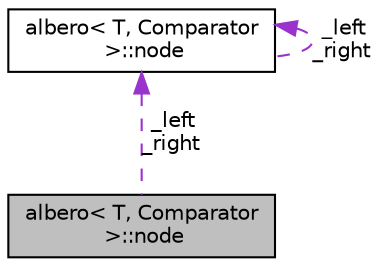 digraph "albero&lt; T, Comparator &gt;::node"
{
 // LATEX_PDF_SIZE
  edge [fontname="Helvetica",fontsize="10",labelfontname="Helvetica",labelfontsize="10"];
  node [fontname="Helvetica",fontsize="10",shape=record];
  Node1 [label="albero\< T, Comparator\l \>::node",height=0.2,width=0.4,color="black", fillcolor="grey75", style="filled", fontcolor="black",tooltip="struct for single node in the three"];
  Node2 -> Node1 [dir="back",color="darkorchid3",fontsize="10",style="dashed",label=" _left\n_right" ,fontname="Helvetica"];
  Node2 [label="albero\< T, Comparator\l \>::node",height=0.2,width=0.4,color="black", fillcolor="white", style="filled",URL="$structalbero_1_1node.html",tooltip="struct for single node in the three"];
  Node2 -> Node2 [dir="back",color="darkorchid3",fontsize="10",style="dashed",label=" _left\n_right" ,fontname="Helvetica"];
}
